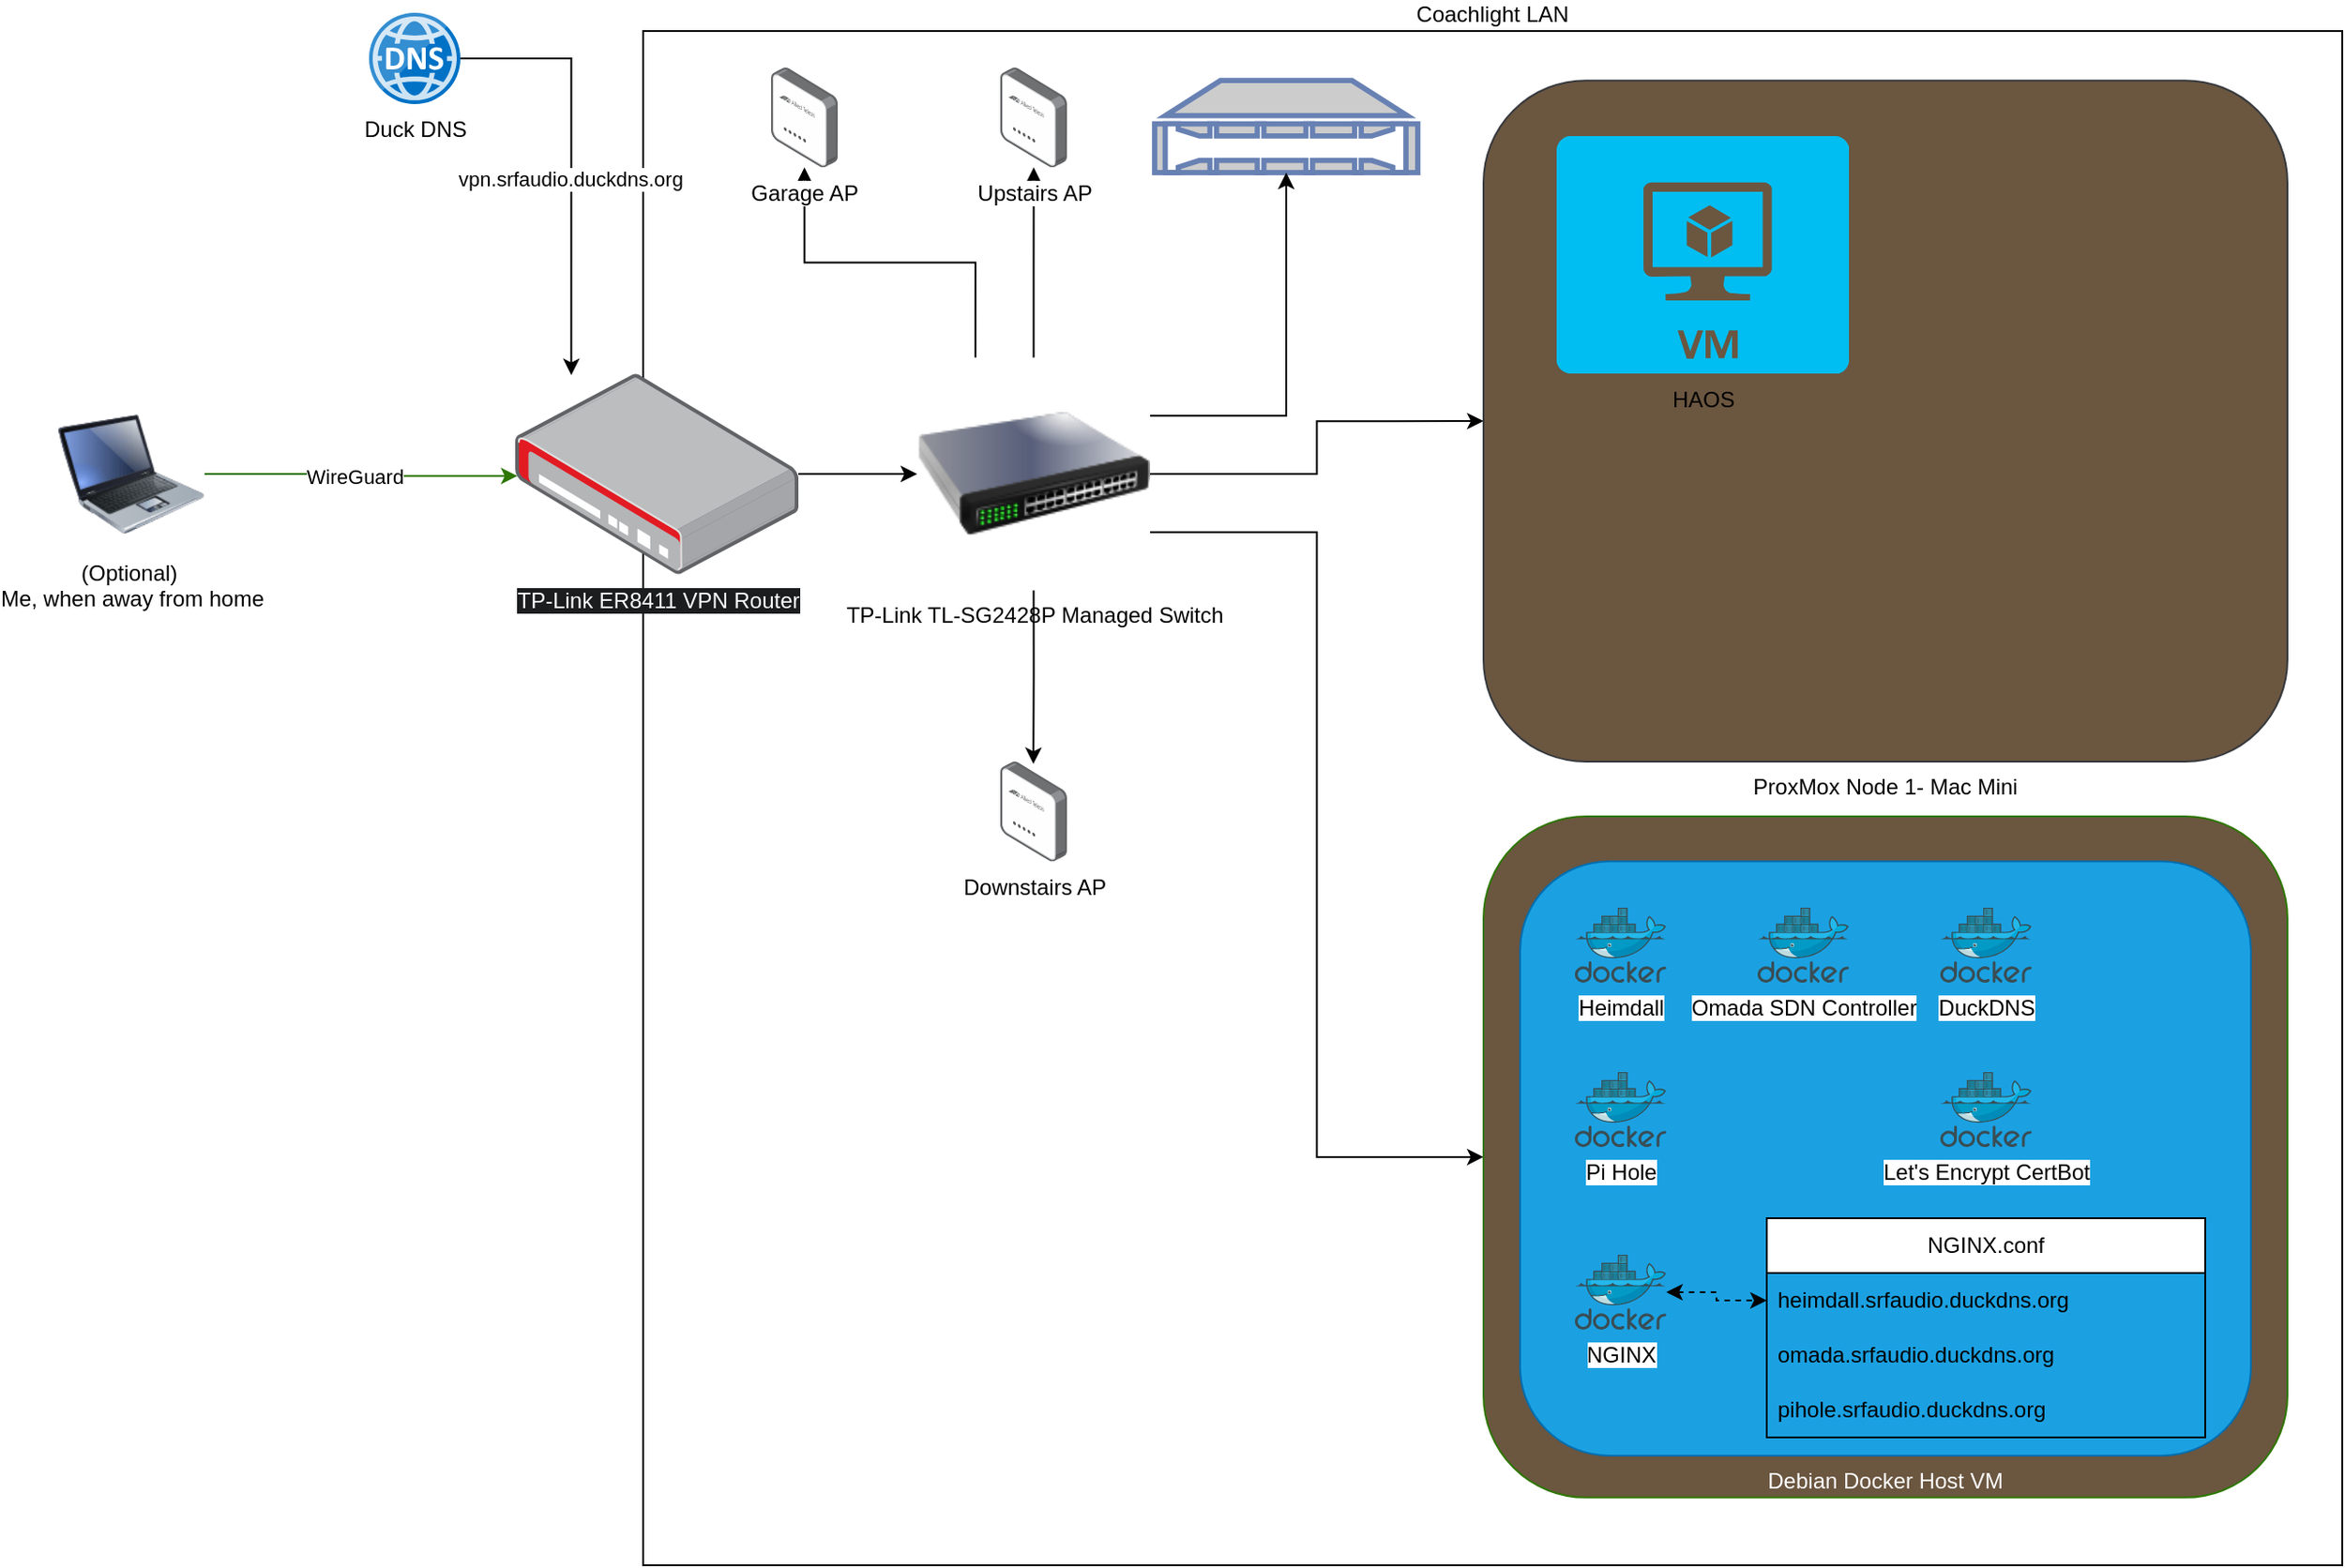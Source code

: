 <mxfile version="24.7.17">
  <diagram name="Page-1" id="bfe91b75-5d2c-26a0-9c1d-138518896778">
    <mxGraphModel dx="107" dy="874" grid="1" gridSize="10" guides="1" tooltips="1" connect="1" arrows="1" fold="1" page="1" pageScale="1" pageWidth="1100" pageHeight="850" background="none" math="0" shadow="0">
      <root>
        <mxCell id="0" />
        <mxCell id="1" parent="0" />
        <mxCell id="Gx_3XyPIexigZt879AEv-3" value="Coachlight LAN" style="rounded=0;whiteSpace=wrap;html=1;labelPosition=center;verticalLabelPosition=top;align=center;verticalAlign=bottom;" vertex="1" parent="1">
          <mxGeometry x="1470" y="150" width="930" height="840" as="geometry" />
        </mxCell>
        <mxCell id="Gx_3XyPIexigZt879AEv-5" style="edgeStyle=orthogonalEdgeStyle;rounded=0;orthogonalLoop=1;jettySize=auto;html=1;entryX=0;entryY=0.5;entryDx=0;entryDy=0;" edge="1" parent="1" source="Gx_3XyPIexigZt879AEv-1" target="Gx_3XyPIexigZt879AEv-4">
          <mxGeometry relative="1" as="geometry" />
        </mxCell>
        <mxCell id="Gx_3XyPIexigZt879AEv-1" value="&lt;span style=&quot;background-color: rgb(27, 29, 30);&quot;&gt;TP-Link ER8411 VPN Router&lt;/span&gt;" style="image;points=[];aspect=fixed;html=1;align=center;shadow=0;dashed=0;image=img/lib/allied_telesis/security/Router_VPN.svg;fontColor=#FFFFFF;" vertex="1" parent="1">
          <mxGeometry x="1400" y="337.5" width="155" height="110" as="geometry" />
        </mxCell>
        <mxCell id="Gx_3XyPIexigZt879AEv-8" style="edgeStyle=orthogonalEdgeStyle;rounded=0;orthogonalLoop=1;jettySize=auto;html=1;" edge="1" parent="1" source="Gx_3XyPIexigZt879AEv-4" target="Gx_3XyPIexigZt879AEv-7">
          <mxGeometry relative="1" as="geometry" />
        </mxCell>
        <mxCell id="Gx_3XyPIexigZt879AEv-12" style="edgeStyle=orthogonalEdgeStyle;rounded=0;orthogonalLoop=1;jettySize=auto;html=1;exitX=0.25;exitY=0;exitDx=0;exitDy=0;" edge="1" parent="1" source="Gx_3XyPIexigZt879AEv-4" target="Gx_3XyPIexigZt879AEv-11">
          <mxGeometry relative="1" as="geometry" />
        </mxCell>
        <mxCell id="Gx_3XyPIexigZt879AEv-17" style="edgeStyle=orthogonalEdgeStyle;rounded=0;orthogonalLoop=1;jettySize=auto;html=1;exitX=1;exitY=0.5;exitDx=0;exitDy=0;entryX=0;entryY=0.5;entryDx=0;entryDy=0;" edge="1" parent="1" source="Gx_3XyPIexigZt879AEv-4" target="Gx_3XyPIexigZt879AEv-15">
          <mxGeometry relative="1" as="geometry" />
        </mxCell>
        <mxCell id="Gx_3XyPIexigZt879AEv-18" style="edgeStyle=orthogonalEdgeStyle;rounded=0;orthogonalLoop=1;jettySize=auto;html=1;exitX=1;exitY=0.75;exitDx=0;exitDy=0;entryX=0;entryY=0.5;entryDx=0;entryDy=0;" edge="1" parent="1" source="Gx_3XyPIexigZt879AEv-4" target="Gx_3XyPIexigZt879AEv-16">
          <mxGeometry relative="1" as="geometry" />
        </mxCell>
        <mxCell id="Gx_3XyPIexigZt879AEv-4" value="TP-Link TL-SG2428P Managed Switch" style="image;html=1;image=img/lib/clip_art/networking/Switch_128x128.png" vertex="1" parent="1">
          <mxGeometry x="1620" y="328.75" width="127.5" height="127.5" as="geometry" />
        </mxCell>
        <mxCell id="Gx_3XyPIexigZt879AEv-7" value="Upstairs AP" style="image;points=[];aspect=fixed;html=1;align=center;shadow=0;dashed=0;image=img/lib/allied_telesis/wireless/Access_Point_Indoor.svg;" vertex="1" parent="1">
          <mxGeometry x="1665.45" y="170" width="36.6" height="54.6" as="geometry" />
        </mxCell>
        <mxCell id="Gx_3XyPIexigZt879AEv-9" value="Downstairs AP" style="image;points=[];aspect=fixed;html=1;align=center;shadow=0;dashed=0;image=img/lib/allied_telesis/wireless/Access_Point_Indoor.svg;" vertex="1" parent="1">
          <mxGeometry x="1665.45" y="550" width="36.6" height="54.6" as="geometry" />
        </mxCell>
        <mxCell id="Gx_3XyPIexigZt879AEv-10" style="edgeStyle=orthogonalEdgeStyle;rounded=0;orthogonalLoop=1;jettySize=auto;html=1;exitX=0.5;exitY=1;exitDx=0;exitDy=0;entryX=0.496;entryY=0.024;entryDx=0;entryDy=0;entryPerimeter=0;" edge="1" parent="1" source="Gx_3XyPIexigZt879AEv-4" target="Gx_3XyPIexigZt879AEv-9">
          <mxGeometry relative="1" as="geometry" />
        </mxCell>
        <mxCell id="Gx_3XyPIexigZt879AEv-11" value="Garage AP" style="image;points=[];aspect=fixed;html=1;align=center;shadow=0;dashed=0;image=img/lib/allied_telesis/wireless/Access_Point_Indoor.svg;" vertex="1" parent="1">
          <mxGeometry x="1540" y="170" width="36.6" height="54.6" as="geometry" />
        </mxCell>
        <mxCell id="Gx_3XyPIexigZt879AEv-13" value="Synology 1813+ NAS" style="fontColor=#FFFFFF;verticalAlign=top;verticalLabelPosition=bottom;labelPosition=center;align=center;html=1;outlineConnect=0;fillColor=#CCCCCC;strokeColor=#6881B3;gradientColor=none;gradientDirection=north;strokeWidth=2;shape=mxgraph.networks.nas_filer;" vertex="1" parent="1">
          <mxGeometry x="1750" y="177.1" width="144" height="50.4" as="geometry" />
        </mxCell>
        <mxCell id="Gx_3XyPIexigZt879AEv-14" style="edgeStyle=orthogonalEdgeStyle;rounded=0;orthogonalLoop=1;jettySize=auto;html=1;exitX=1;exitY=0.25;exitDx=0;exitDy=0;entryX=0.5;entryY=1;entryDx=0;entryDy=0;entryPerimeter=0;" edge="1" parent="1" source="Gx_3XyPIexigZt879AEv-4" target="Gx_3XyPIexigZt879AEv-13">
          <mxGeometry relative="1" as="geometry" />
        </mxCell>
        <mxCell id="Gx_3XyPIexigZt879AEv-15" value="ProxMox Node 1- Mac Mini" style="rounded=1;whiteSpace=wrap;html=1;labelPosition=center;verticalLabelPosition=bottom;align=center;verticalAlign=top;fillColor=#6B5640;strokeColor=#36393d;" vertex="1" parent="1">
          <mxGeometry x="1930" y="177.1" width="440" height="372.9" as="geometry" />
        </mxCell>
        <mxCell id="Gx_3XyPIexigZt879AEv-16" value="ProxMox Node 2- Mac Mini" style="rounded=1;whiteSpace=wrap;html=1;labelPosition=center;verticalLabelPosition=bottom;align=center;verticalAlign=top;fillColor=#6B5640;strokeColor=#2D7600;fontColor=#ffffff;" vertex="1" parent="1">
          <mxGeometry x="1930" y="580" width="440" height="372.9" as="geometry" />
        </mxCell>
        <mxCell id="Gx_3XyPIexigZt879AEv-19" value="HAOS" style="verticalLabelPosition=bottom;html=1;verticalAlign=top;align=center;strokeColor=none;fillColor=#00BEF2;shape=mxgraph.azure.virtual_machine;" vertex="1" parent="1">
          <mxGeometry x="1970" y="207.5" width="160" height="130" as="geometry" />
        </mxCell>
        <mxCell id="Gx_3XyPIexigZt879AEv-21" value="Debian Docker Host VM" style="rounded=1;whiteSpace=wrap;html=1;fillColor=#1ba1e2;fontColor=#ffffff;strokeColor=#006EAF;labelPosition=center;verticalLabelPosition=bottom;align=center;verticalAlign=top;" vertex="1" parent="1">
          <mxGeometry x="1950" y="604.6" width="400" height="325.4" as="geometry" />
        </mxCell>
        <mxCell id="Gx_3XyPIexigZt879AEv-22" value="Heimdall" style="image;sketch=0;aspect=fixed;html=1;points=[];align=center;fontSize=12;image=img/lib/mscae/Docker.svg;" vertex="1" parent="1">
          <mxGeometry x="1980" y="630" width="50" height="41" as="geometry" />
        </mxCell>
        <mxCell id="Gx_3XyPIexigZt879AEv-23" value="Omada SDN Controller" style="image;sketch=0;aspect=fixed;html=1;points=[];align=center;fontSize=12;image=img/lib/mscae/Docker.svg;" vertex="1" parent="1">
          <mxGeometry x="2080" y="630" width="50" height="41" as="geometry" />
        </mxCell>
        <mxCell id="Gx_3XyPIexigZt879AEv-24" value="DuckDNS" style="image;sketch=0;aspect=fixed;html=1;points=[];align=center;fontSize=12;image=img/lib/mscae/Docker.svg;" vertex="1" parent="1">
          <mxGeometry x="2180" y="630" width="50" height="41" as="geometry" />
        </mxCell>
        <mxCell id="Gx_3XyPIexigZt879AEv-25" value="Pi Hole" style="image;sketch=0;aspect=fixed;html=1;points=[];align=center;fontSize=12;image=img/lib/mscae/Docker.svg;" vertex="1" parent="1">
          <mxGeometry x="1980" y="720" width="50" height="41" as="geometry" />
        </mxCell>
        <mxCell id="Gx_3XyPIexigZt879AEv-37" style="edgeStyle=orthogonalEdgeStyle;rounded=0;orthogonalLoop=1;jettySize=auto;html=1;entryX=0;entryY=0.5;entryDx=0;entryDy=0;startArrow=classic;startFill=1;dashed=1;" edge="1" parent="1" source="Gx_3XyPIexigZt879AEv-26" target="Gx_3XyPIexigZt879AEv-34">
          <mxGeometry relative="1" as="geometry" />
        </mxCell>
        <mxCell id="Gx_3XyPIexigZt879AEv-26" value="NGINX" style="image;sketch=0;aspect=fixed;html=1;points=[];align=center;fontSize=12;image=img/lib/mscae/Docker.svg;" vertex="1" parent="1">
          <mxGeometry x="1980" y="820" width="50" height="41" as="geometry" />
        </mxCell>
        <mxCell id="Gx_3XyPIexigZt879AEv-27" value="Let&#39;s Encrypt CertBot" style="image;sketch=0;aspect=fixed;html=1;points=[];align=center;fontSize=12;image=img/lib/mscae/Docker.svg;" vertex="1" parent="1">
          <mxGeometry x="2180" y="720" width="50" height="41" as="geometry" />
        </mxCell>
        <mxCell id="Gx_3XyPIexigZt879AEv-28" value="Duck DNS" style="image;sketch=0;aspect=fixed;html=1;points=[];align=center;fontSize=12;image=img/lib/mscae/DNS.svg;" vertex="1" parent="1">
          <mxGeometry x="1320" y="140" width="50" height="50" as="geometry" />
        </mxCell>
        <mxCell id="Gx_3XyPIexigZt879AEv-29" style="edgeStyle=orthogonalEdgeStyle;rounded=0;orthogonalLoop=1;jettySize=auto;html=1;entryX=0.198;entryY=0.008;entryDx=0;entryDy=0;entryPerimeter=0;" edge="1" parent="1" source="Gx_3XyPIexigZt879AEv-28" target="Gx_3XyPIexigZt879AEv-1">
          <mxGeometry relative="1" as="geometry">
            <mxPoint x="1243.753" y="360.25" as="targetPoint" />
          </mxGeometry>
        </mxCell>
        <mxCell id="Gx_3XyPIexigZt879AEv-38" value="vpn.srfaudio.duckdns.org" style="edgeLabel;html=1;align=center;verticalAlign=middle;resizable=0;points=[];" vertex="1" connectable="0" parent="Gx_3XyPIexigZt879AEv-29">
          <mxGeometry x="0.076" y="-1" relative="1" as="geometry">
            <mxPoint as="offset" />
          </mxGeometry>
        </mxCell>
        <mxCell id="Gx_3XyPIexigZt879AEv-30" value="(Optional)&amp;nbsp;&lt;div&gt;Me, when away from home&lt;/div&gt;" style="image;html=1;image=img/lib/clip_art/computers/Laptop_128x128.png" vertex="1" parent="1">
          <mxGeometry x="1150" y="352.5" width="80" height="80" as="geometry" />
        </mxCell>
        <mxCell id="Gx_3XyPIexigZt879AEv-31" style="edgeStyle=orthogonalEdgeStyle;rounded=0;orthogonalLoop=1;jettySize=auto;html=1;entryX=0.008;entryY=0.51;entryDx=0;entryDy=0;entryPerimeter=0;fillColor=#60a917;strokeColor=#2D7600;" edge="1" parent="1" source="Gx_3XyPIexigZt879AEv-30" target="Gx_3XyPIexigZt879AEv-1">
          <mxGeometry relative="1" as="geometry" />
        </mxCell>
        <mxCell id="Gx_3XyPIexigZt879AEv-32" value="WireGuard" style="edgeLabel;html=1;align=center;verticalAlign=middle;resizable=0;points=[];" vertex="1" connectable="0" parent="Gx_3XyPIexigZt879AEv-31">
          <mxGeometry x="-0.037" y="-1" relative="1" as="geometry">
            <mxPoint x="-1" as="offset" />
          </mxGeometry>
        </mxCell>
        <mxCell id="Gx_3XyPIexigZt879AEv-33" value="NGINX.conf" style="swimlane;fontStyle=0;childLayout=stackLayout;horizontal=1;startSize=30;horizontalStack=0;resizeParent=1;resizeParentMax=0;resizeLast=0;collapsible=1;marginBottom=0;whiteSpace=wrap;html=1;" vertex="1" parent="1">
          <mxGeometry x="2085" y="800" width="240" height="120" as="geometry" />
        </mxCell>
        <mxCell id="Gx_3XyPIexigZt879AEv-34" value="heimdall.srfaudio.duckdns.org" style="text;strokeColor=none;fillColor=none;align=left;verticalAlign=middle;spacingLeft=4;spacingRight=4;overflow=hidden;points=[[0,0.5],[1,0.5]];portConstraint=eastwest;rotatable=0;whiteSpace=wrap;html=1;" vertex="1" parent="Gx_3XyPIexigZt879AEv-33">
          <mxGeometry y="30" width="240" height="30" as="geometry" />
        </mxCell>
        <mxCell id="Gx_3XyPIexigZt879AEv-35" value="omada.srfaudio.duckdns.org" style="text;strokeColor=none;fillColor=none;align=left;verticalAlign=middle;spacingLeft=4;spacingRight=4;overflow=hidden;points=[[0,0.5],[1,0.5]];portConstraint=eastwest;rotatable=0;whiteSpace=wrap;html=1;" vertex="1" parent="Gx_3XyPIexigZt879AEv-33">
          <mxGeometry y="60" width="240" height="30" as="geometry" />
        </mxCell>
        <mxCell id="Gx_3XyPIexigZt879AEv-36" value="pihole.srfaudio.duckdns.org" style="text;strokeColor=none;fillColor=none;align=left;verticalAlign=middle;spacingLeft=4;spacingRight=4;overflow=hidden;points=[[0,0.5],[1,0.5]];portConstraint=eastwest;rotatable=0;whiteSpace=wrap;html=1;" vertex="1" parent="Gx_3XyPIexigZt879AEv-33">
          <mxGeometry y="90" width="240" height="30" as="geometry" />
        </mxCell>
      </root>
    </mxGraphModel>
  </diagram>
</mxfile>
